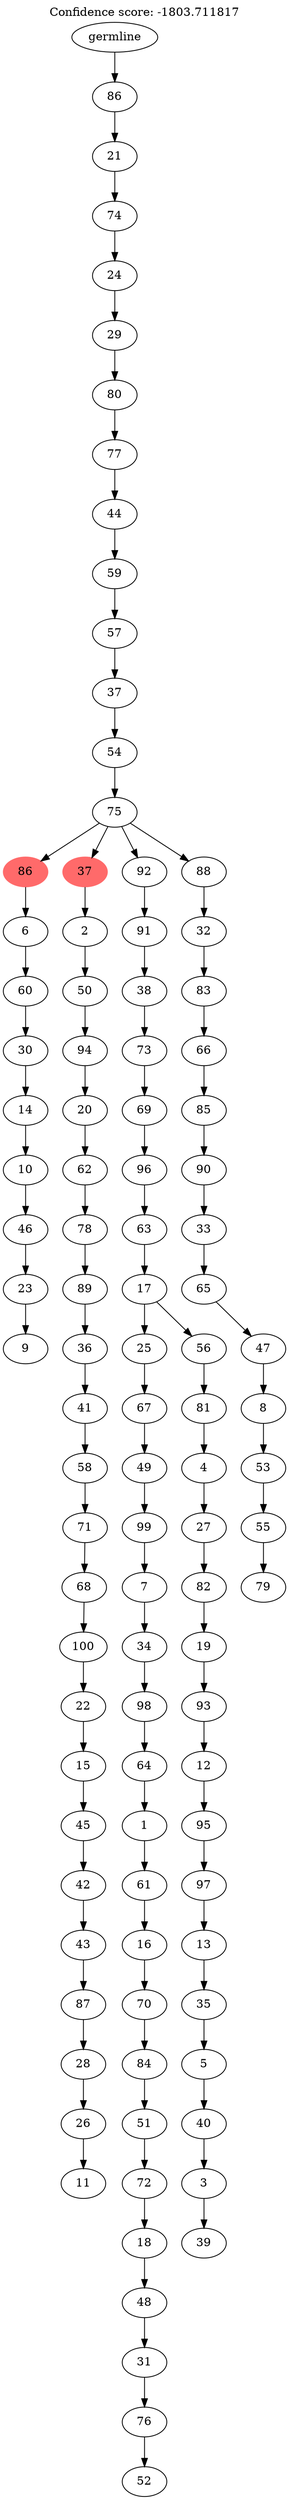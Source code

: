 digraph g {
	"101" -> "102";
	"102" [label="9"];
	"100" -> "101";
	"101" [label="23"];
	"99" -> "100";
	"100" [label="46"];
	"98" -> "99";
	"99" [label="10"];
	"97" -> "98";
	"98" [label="14"];
	"96" -> "97";
	"97" [label="30"];
	"95" -> "96";
	"96" [label="60"];
	"94" -> "95";
	"95" [label="6"];
	"92" -> "93";
	"93" [label="11"];
	"91" -> "92";
	"92" [label="26"];
	"90" -> "91";
	"91" [label="28"];
	"89" -> "90";
	"90" [label="87"];
	"88" -> "89";
	"89" [label="43"];
	"87" -> "88";
	"88" [label="42"];
	"86" -> "87";
	"87" [label="45"];
	"85" -> "86";
	"86" [label="15"];
	"84" -> "85";
	"85" [label="22"];
	"83" -> "84";
	"84" [label="100"];
	"82" -> "83";
	"83" [label="68"];
	"81" -> "82";
	"82" [label="71"];
	"80" -> "81";
	"81" [label="58"];
	"79" -> "80";
	"80" [label="41"];
	"78" -> "79";
	"79" [label="36"];
	"77" -> "78";
	"78" [label="89"];
	"76" -> "77";
	"77" [label="78"];
	"75" -> "76";
	"76" [label="62"];
	"74" -> "75";
	"75" [label="20"];
	"73" -> "74";
	"74" [label="94"];
	"72" -> "73";
	"73" [label="50"];
	"71" -> "72";
	"72" [label="2"];
	"69" -> "70";
	"70" [label="52"];
	"68" -> "69";
	"69" [label="76"];
	"67" -> "68";
	"68" [label="31"];
	"66" -> "67";
	"67" [label="48"];
	"65" -> "66";
	"66" [label="18"];
	"64" -> "65";
	"65" [label="72"];
	"63" -> "64";
	"64" [label="51"];
	"62" -> "63";
	"63" [label="84"];
	"61" -> "62";
	"62" [label="70"];
	"60" -> "61";
	"61" [label="16"];
	"59" -> "60";
	"60" [label="61"];
	"58" -> "59";
	"59" [label="1"];
	"57" -> "58";
	"58" [label="64"];
	"56" -> "57";
	"57" [label="98"];
	"55" -> "56";
	"56" [label="34"];
	"54" -> "55";
	"55" [label="7"];
	"53" -> "54";
	"54" [label="99"];
	"52" -> "53";
	"53" [label="49"];
	"51" -> "52";
	"52" [label="67"];
	"49" -> "50";
	"50" [label="39"];
	"48" -> "49";
	"49" [label="3"];
	"47" -> "48";
	"48" [label="40"];
	"46" -> "47";
	"47" [label="5"];
	"45" -> "46";
	"46" [label="35"];
	"44" -> "45";
	"45" [label="13"];
	"43" -> "44";
	"44" [label="97"];
	"42" -> "43";
	"43" [label="95"];
	"41" -> "42";
	"42" [label="12"];
	"40" -> "41";
	"41" [label="93"];
	"39" -> "40";
	"40" [label="19"];
	"38" -> "39";
	"39" [label="82"];
	"37" -> "38";
	"38" [label="27"];
	"36" -> "37";
	"37" [label="4"];
	"35" -> "36";
	"36" [label="81"];
	"34" -> "35";
	"35" [label="56"];
	"34" -> "51";
	"51" [label="25"];
	"33" -> "34";
	"34" [label="17"];
	"32" -> "33";
	"33" [label="63"];
	"31" -> "32";
	"32" [label="96"];
	"30" -> "31";
	"31" [label="69"];
	"29" -> "30";
	"30" [label="73"];
	"28" -> "29";
	"29" [label="38"];
	"27" -> "28";
	"28" [label="91"];
	"25" -> "26";
	"26" [label="79"];
	"24" -> "25";
	"25" [label="55"];
	"23" -> "24";
	"24" [label="53"];
	"22" -> "23";
	"23" [label="8"];
	"21" -> "22";
	"22" [label="47"];
	"20" -> "21";
	"21" [label="65"];
	"19" -> "20";
	"20" [label="33"];
	"18" -> "19";
	"19" [label="90"];
	"17" -> "18";
	"18" [label="85"];
	"16" -> "17";
	"17" [label="66"];
	"15" -> "16";
	"16" [label="83"];
	"14" -> "15";
	"15" [label="32"];
	"13" -> "14";
	"14" [label="88"];
	"13" -> "27";
	"27" [label="92"];
	"13" -> "71";
	"71" [color=indianred1, style=filled, label="37"];
	"13" -> "94";
	"94" [color=indianred1, style=filled, label="86"];
	"12" -> "13";
	"13" [label="75"];
	"11" -> "12";
	"12" [label="54"];
	"10" -> "11";
	"11" [label="37"];
	"9" -> "10";
	"10" [label="57"];
	"8" -> "9";
	"9" [label="59"];
	"7" -> "8";
	"8" [label="44"];
	"6" -> "7";
	"7" [label="77"];
	"5" -> "6";
	"6" [label="80"];
	"4" -> "5";
	"5" [label="29"];
	"3" -> "4";
	"4" [label="24"];
	"2" -> "3";
	"3" [label="74"];
	"1" -> "2";
	"2" [label="21"];
	"0" -> "1";
	"1" [label="86"];
	"0" [label="germline"];
	labelloc="t";
	label="Confidence score: -1803.711817";
}
